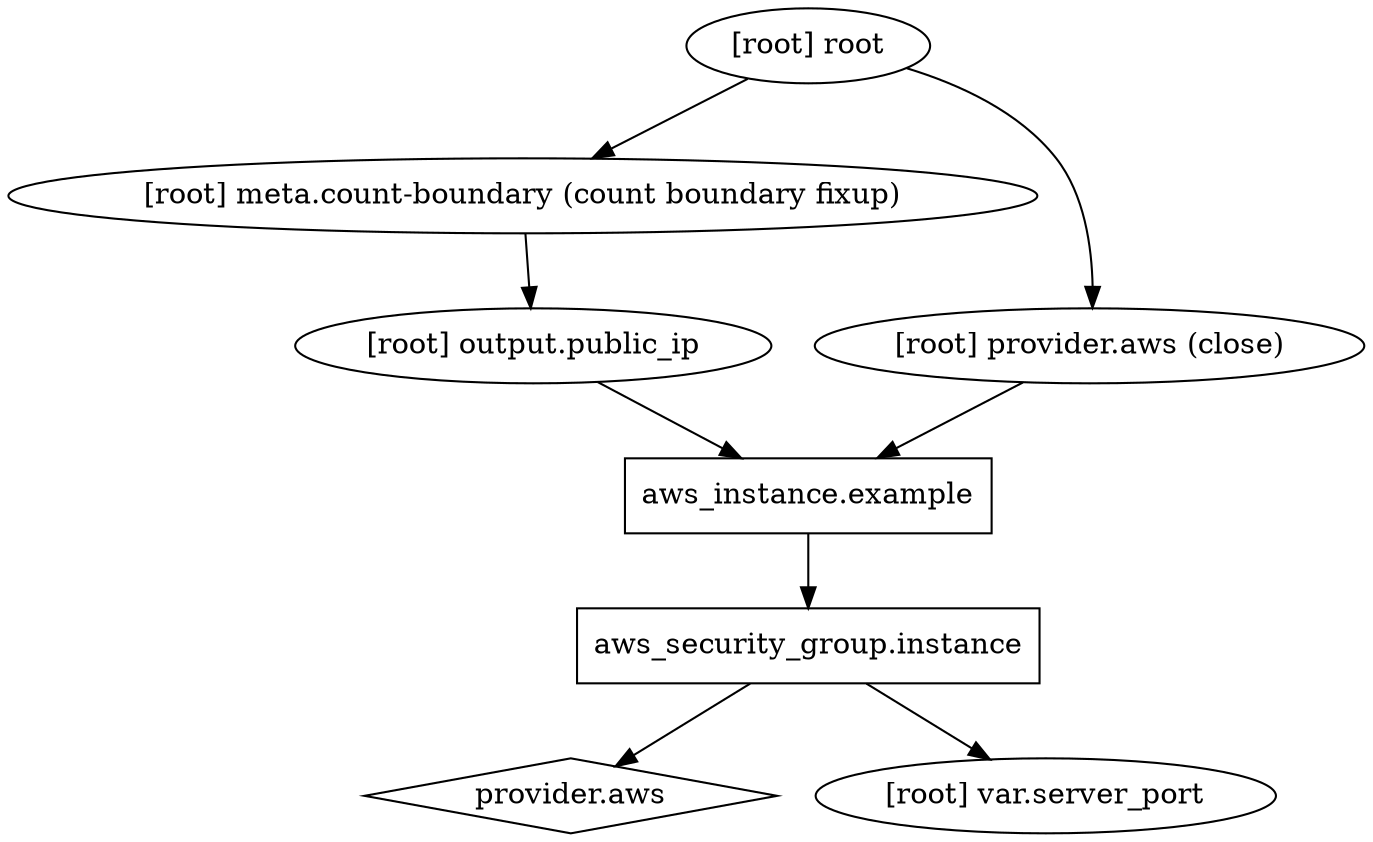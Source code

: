 digraph {
	compound = "true"
	newrank = "true"
	subgraph "root" {
		"[root] aws_instance.example" [label = "aws_instance.example", shape = "box"]
		"[root] aws_security_group.instance" [label = "aws_security_group.instance", shape = "box"]
		"[root] provider.aws" [label = "provider.aws", shape = "diamond"]
		"[root] aws_instance.example" -> "[root] aws_security_group.instance"
		"[root] aws_security_group.instance" -> "[root] provider.aws"
		"[root] aws_security_group.instance" -> "[root] var.server_port"
		"[root] meta.count-boundary (count boundary fixup)" -> "[root] output.public_ip"
		"[root] output.public_ip" -> "[root] aws_instance.example"
		"[root] provider.aws (close)" -> "[root] aws_instance.example"
		"[root] root" -> "[root] meta.count-boundary (count boundary fixup)"
		"[root] root" -> "[root] provider.aws (close)"
	}
}


